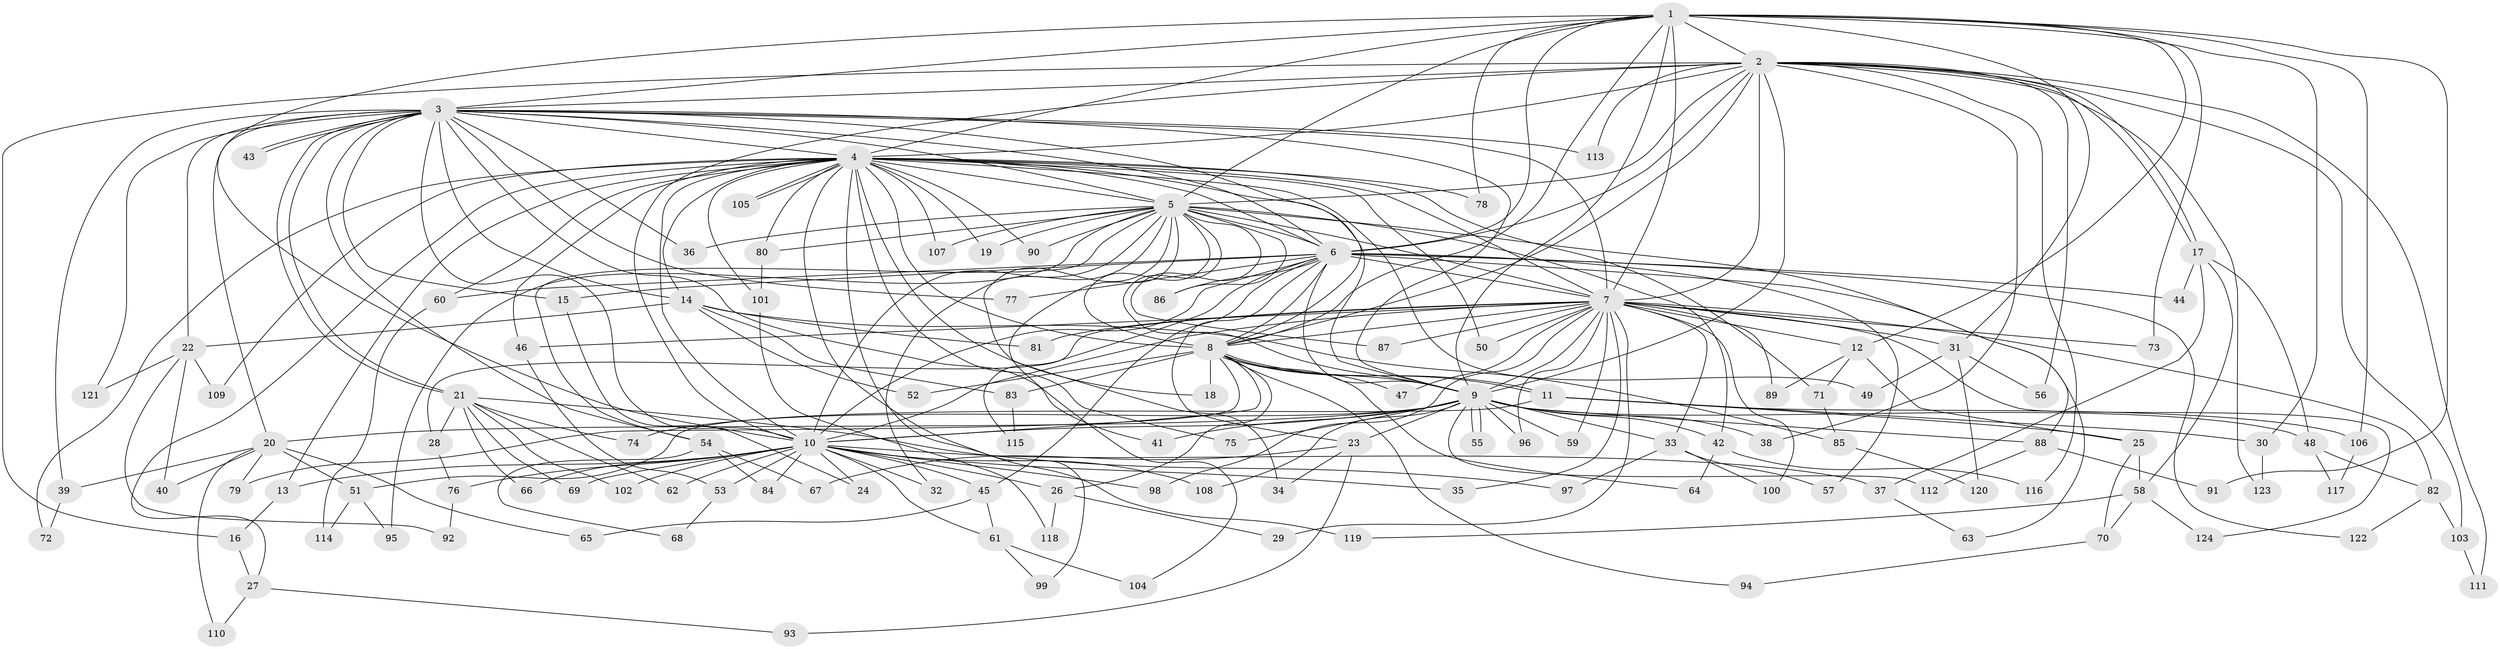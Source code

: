 // Generated by graph-tools (version 1.1) at 2025/49/03/09/25 03:49:43]
// undirected, 124 vertices, 273 edges
graph export_dot {
graph [start="1"]
  node [color=gray90,style=filled];
  1;
  2;
  3;
  4;
  5;
  6;
  7;
  8;
  9;
  10;
  11;
  12;
  13;
  14;
  15;
  16;
  17;
  18;
  19;
  20;
  21;
  22;
  23;
  24;
  25;
  26;
  27;
  28;
  29;
  30;
  31;
  32;
  33;
  34;
  35;
  36;
  37;
  38;
  39;
  40;
  41;
  42;
  43;
  44;
  45;
  46;
  47;
  48;
  49;
  50;
  51;
  52;
  53;
  54;
  55;
  56;
  57;
  58;
  59;
  60;
  61;
  62;
  63;
  64;
  65;
  66;
  67;
  68;
  69;
  70;
  71;
  72;
  73;
  74;
  75;
  76;
  77;
  78;
  79;
  80;
  81;
  82;
  83;
  84;
  85;
  86;
  87;
  88;
  89;
  90;
  91;
  92;
  93;
  94;
  95;
  96;
  97;
  98;
  99;
  100;
  101;
  102;
  103;
  104;
  105;
  106;
  107;
  108;
  109;
  110;
  111;
  112;
  113;
  114;
  115;
  116;
  117;
  118;
  119;
  120;
  121;
  122;
  123;
  124;
  1 -- 2;
  1 -- 3;
  1 -- 4;
  1 -- 5;
  1 -- 6;
  1 -- 7;
  1 -- 8;
  1 -- 9;
  1 -- 10;
  1 -- 12;
  1 -- 30;
  1 -- 31;
  1 -- 73;
  1 -- 78;
  1 -- 91;
  1 -- 106;
  2 -- 3;
  2 -- 4;
  2 -- 5;
  2 -- 6;
  2 -- 7;
  2 -- 8;
  2 -- 9;
  2 -- 10;
  2 -- 16;
  2 -- 17;
  2 -- 17;
  2 -- 38;
  2 -- 56;
  2 -- 103;
  2 -- 111;
  2 -- 113;
  2 -- 116;
  2 -- 123;
  3 -- 4;
  3 -- 5;
  3 -- 6;
  3 -- 7;
  3 -- 8;
  3 -- 9;
  3 -- 10;
  3 -- 14;
  3 -- 15;
  3 -- 20;
  3 -- 21;
  3 -- 21;
  3 -- 22;
  3 -- 36;
  3 -- 39;
  3 -- 41;
  3 -- 43;
  3 -- 43;
  3 -- 54;
  3 -- 77;
  3 -- 113;
  3 -- 121;
  4 -- 5;
  4 -- 6;
  4 -- 7;
  4 -- 8;
  4 -- 9;
  4 -- 10;
  4 -- 13;
  4 -- 14;
  4 -- 18;
  4 -- 19;
  4 -- 27;
  4 -- 46;
  4 -- 49;
  4 -- 50;
  4 -- 60;
  4 -- 71;
  4 -- 72;
  4 -- 75;
  4 -- 78;
  4 -- 80;
  4 -- 90;
  4 -- 99;
  4 -- 101;
  4 -- 105;
  4 -- 105;
  4 -- 107;
  4 -- 109;
  4 -- 119;
  5 -- 6;
  5 -- 7;
  5 -- 8;
  5 -- 9;
  5 -- 10;
  5 -- 19;
  5 -- 32;
  5 -- 34;
  5 -- 36;
  5 -- 42;
  5 -- 54;
  5 -- 80;
  5 -- 86;
  5 -- 87;
  5 -- 88;
  5 -- 90;
  5 -- 95;
  5 -- 104;
  5 -- 107;
  6 -- 7;
  6 -- 8;
  6 -- 9;
  6 -- 10;
  6 -- 15;
  6 -- 23;
  6 -- 44;
  6 -- 45;
  6 -- 57;
  6 -- 60;
  6 -- 63;
  6 -- 77;
  6 -- 86;
  6 -- 115;
  6 -- 122;
  7 -- 8;
  7 -- 9;
  7 -- 10;
  7 -- 12;
  7 -- 28;
  7 -- 29;
  7 -- 31;
  7 -- 33;
  7 -- 35;
  7 -- 46;
  7 -- 47;
  7 -- 50;
  7 -- 59;
  7 -- 73;
  7 -- 81;
  7 -- 82;
  7 -- 87;
  7 -- 89;
  7 -- 96;
  7 -- 98;
  7 -- 100;
  7 -- 124;
  8 -- 9;
  8 -- 10;
  8 -- 11;
  8 -- 11;
  8 -- 18;
  8 -- 26;
  8 -- 47;
  8 -- 52;
  8 -- 64;
  8 -- 79;
  8 -- 83;
  8 -- 94;
  9 -- 10;
  9 -- 20;
  9 -- 23;
  9 -- 33;
  9 -- 38;
  9 -- 41;
  9 -- 42;
  9 -- 48;
  9 -- 55;
  9 -- 55;
  9 -- 59;
  9 -- 74;
  9 -- 75;
  9 -- 88;
  9 -- 96;
  9 -- 108;
  9 -- 112;
  10 -- 13;
  10 -- 24;
  10 -- 26;
  10 -- 32;
  10 -- 35;
  10 -- 37;
  10 -- 45;
  10 -- 53;
  10 -- 61;
  10 -- 62;
  10 -- 66;
  10 -- 69;
  10 -- 76;
  10 -- 84;
  10 -- 98;
  10 -- 102;
  10 -- 108;
  11 -- 25;
  11 -- 30;
  11 -- 51;
  11 -- 106;
  12 -- 25;
  12 -- 71;
  12 -- 89;
  13 -- 16;
  14 -- 22;
  14 -- 52;
  14 -- 81;
  14 -- 83;
  14 -- 85;
  15 -- 24;
  16 -- 27;
  17 -- 37;
  17 -- 44;
  17 -- 48;
  17 -- 58;
  20 -- 39;
  20 -- 40;
  20 -- 51;
  20 -- 65;
  20 -- 79;
  20 -- 110;
  21 -- 28;
  21 -- 62;
  21 -- 66;
  21 -- 69;
  21 -- 74;
  21 -- 97;
  21 -- 102;
  22 -- 40;
  22 -- 92;
  22 -- 109;
  22 -- 121;
  23 -- 34;
  23 -- 67;
  23 -- 93;
  25 -- 58;
  25 -- 70;
  26 -- 29;
  26 -- 118;
  27 -- 93;
  27 -- 110;
  28 -- 76;
  30 -- 123;
  31 -- 49;
  31 -- 56;
  31 -- 120;
  33 -- 57;
  33 -- 97;
  33 -- 100;
  37 -- 63;
  39 -- 72;
  42 -- 64;
  42 -- 116;
  45 -- 61;
  45 -- 65;
  46 -- 53;
  48 -- 82;
  48 -- 117;
  51 -- 95;
  51 -- 114;
  53 -- 68;
  54 -- 67;
  54 -- 68;
  54 -- 84;
  58 -- 70;
  58 -- 119;
  58 -- 124;
  60 -- 114;
  61 -- 99;
  61 -- 104;
  70 -- 94;
  71 -- 85;
  76 -- 92;
  80 -- 101;
  82 -- 103;
  82 -- 122;
  83 -- 115;
  85 -- 120;
  88 -- 91;
  88 -- 112;
  101 -- 118;
  103 -- 111;
  106 -- 117;
}

